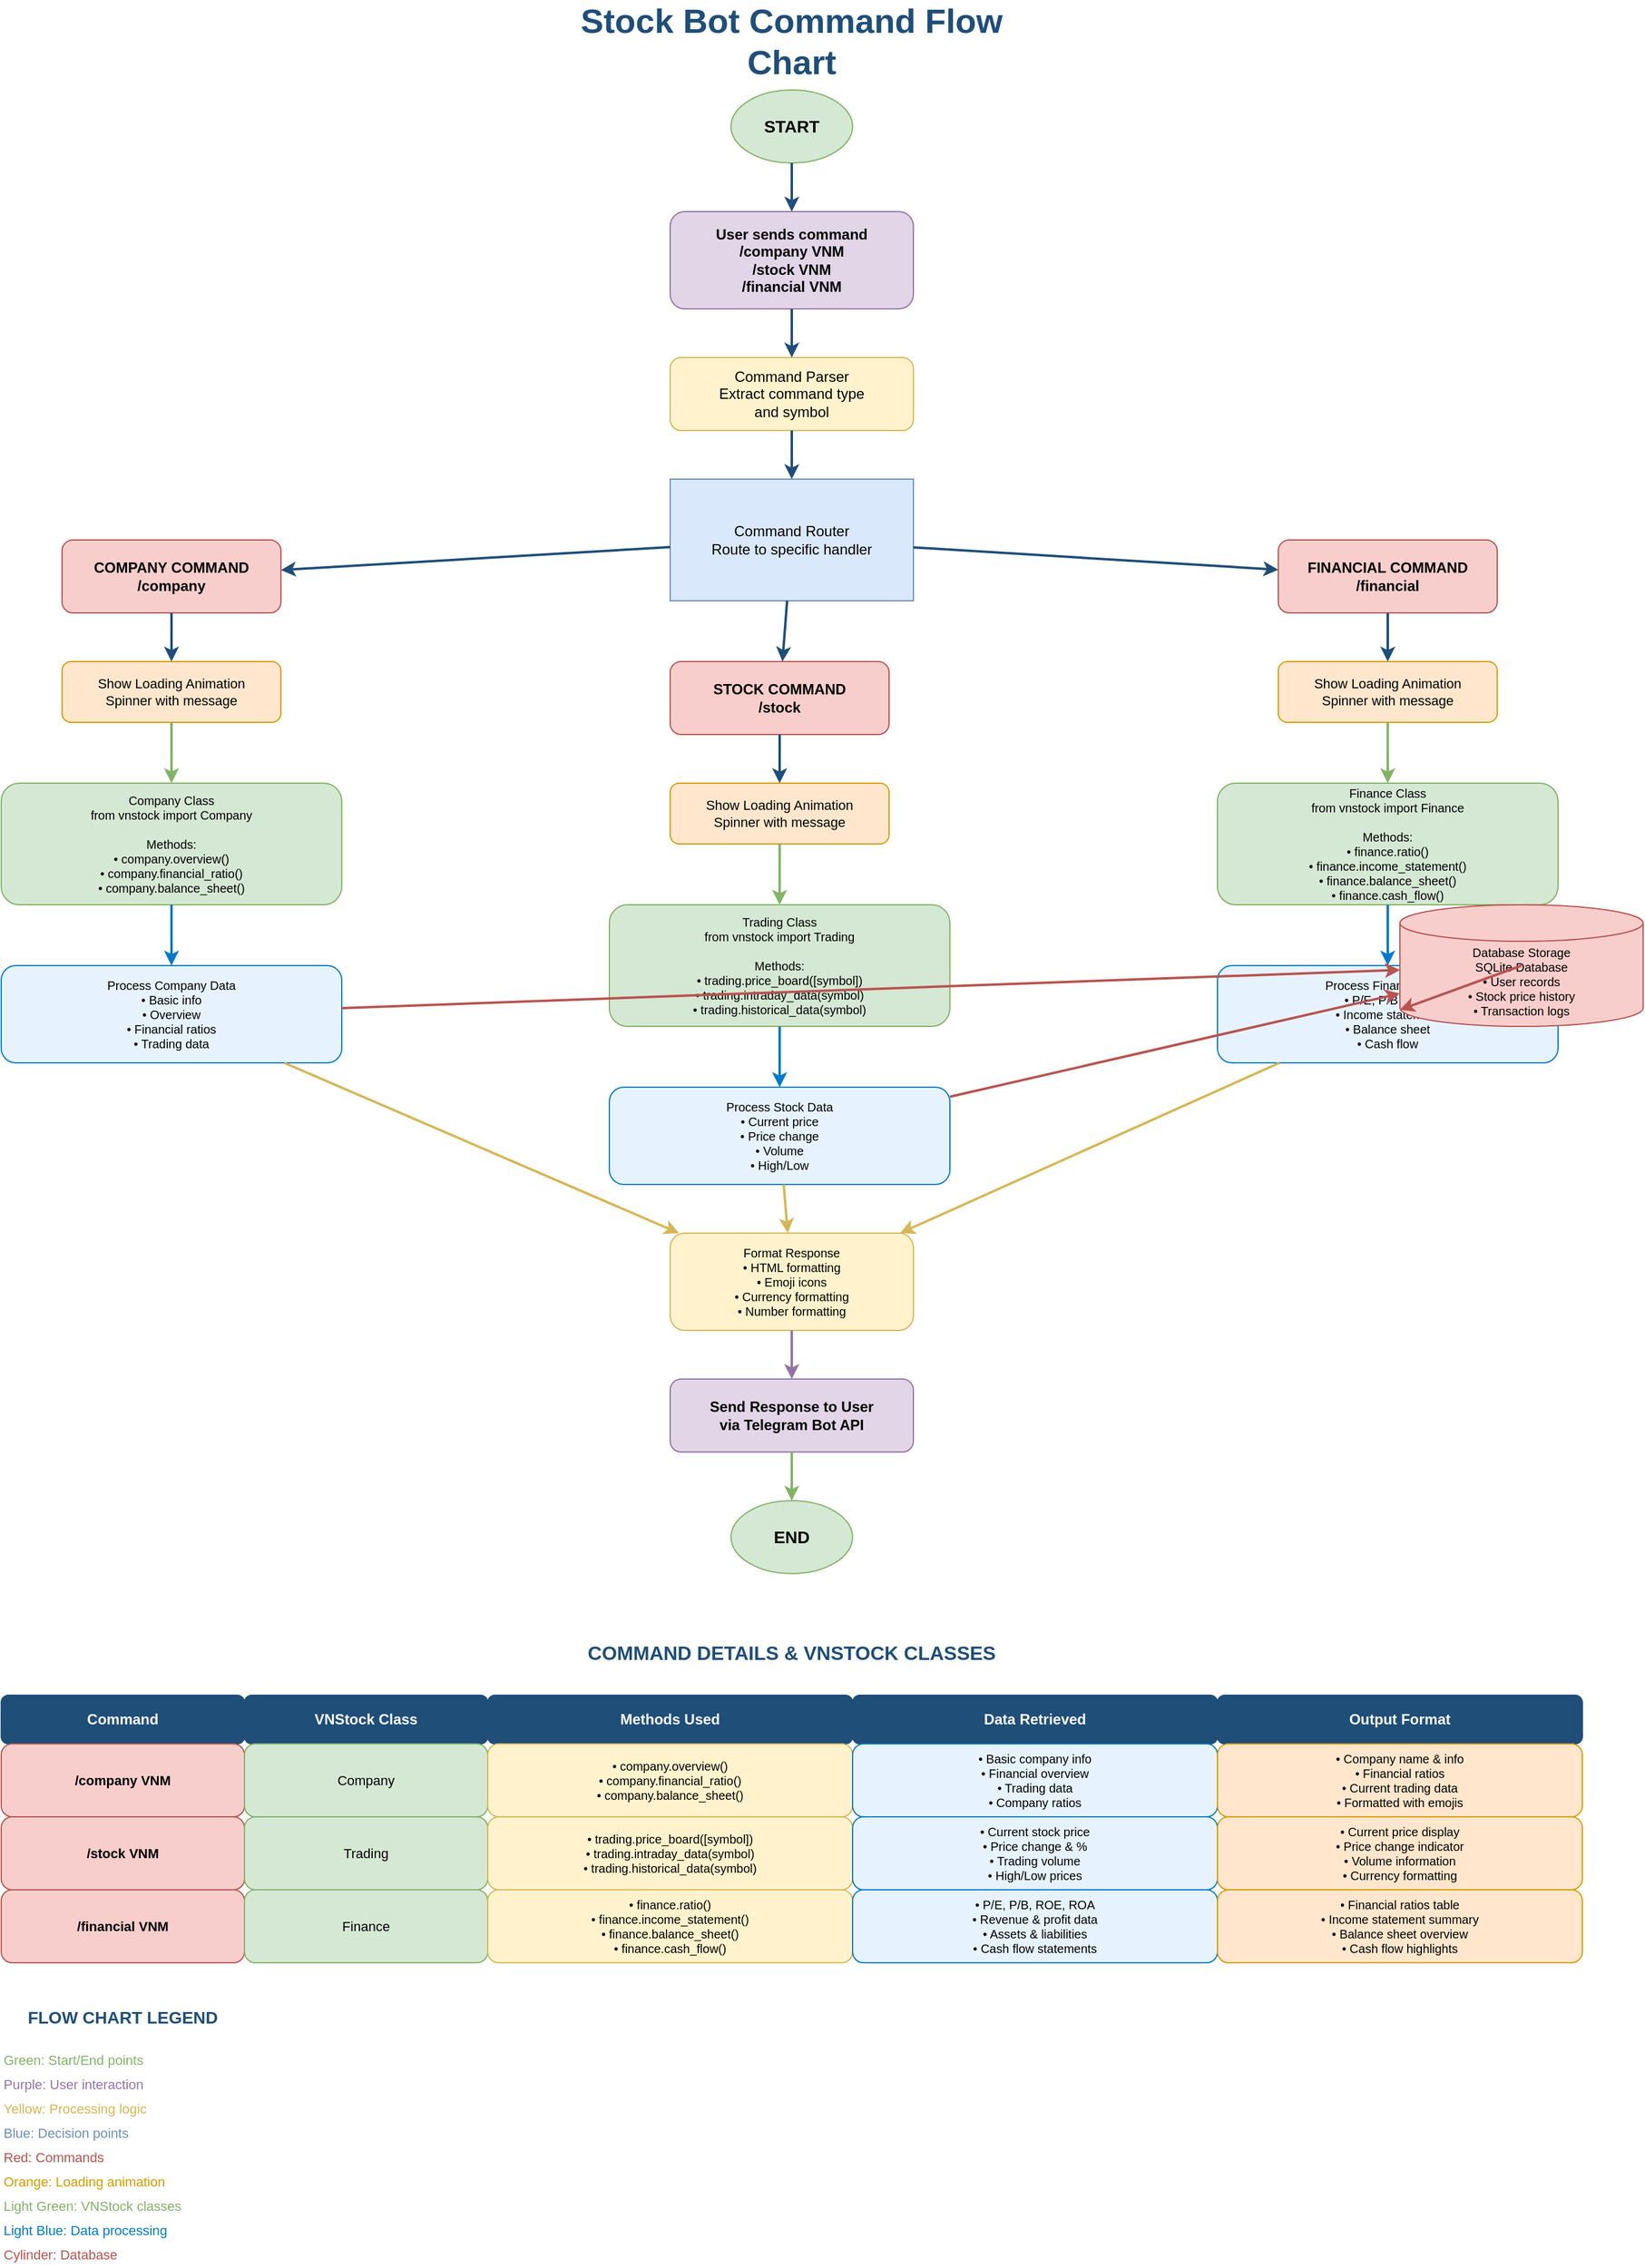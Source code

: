 <mxfile version="28.0.4">
  <diagram name="Stock Bot Flow Chart" id="stock-bot-flowchart">
    <mxGraphModel dx="1306" dy="933" grid="1" gridSize="10" guides="1" tooltips="1" connect="1" arrows="1" fold="1" page="1" pageScale="1" pageWidth="1400" pageHeight="1000" math="0" shadow="0">
      <root>
        <mxCell id="0" />
        <mxCell id="1" parent="0" />
        <mxCell id="title" value="Stock Bot Command Flow Chart" style="text;html=1;strokeColor=none;fillColor=none;align=center;verticalAlign=middle;whiteSpace=wrap;rounded=0;fontSize=28;fontStyle=1;fontColor=#1f4e79;" parent="1" vertex="1">
          <mxGeometry x="500" y="20" width="400" height="40" as="geometry" />
        </mxCell>
        <mxCell id="start" value="START" style="ellipse;whiteSpace=wrap;html=1;fillColor=#d5e8d4;strokeColor=#82b366;fontSize=14;fontStyle=1;" parent="1" vertex="1">
          <mxGeometry x="650" y="80" width="100" height="60" as="geometry" />
        </mxCell>
        <mxCell id="user-input" value="User sends command&#xa;/company VNM&#xa;/stock VNM&#xa;/financial VNM" style="rounded=1;whiteSpace=wrap;html=1;fillColor=#e1d5e7;strokeColor=#9673a6;fontSize=12;fontStyle=1;" parent="1" vertex="1">
          <mxGeometry x="600" y="180" width="200" height="80" as="geometry" />
        </mxCell>
        <mxCell id="command-parser" value="Command Parser&#xa;Extract command type&#xa;and symbol" style="rounded=1;whiteSpace=wrap;html=1;fillColor=#fff2cc;strokeColor=#d6b656;fontSize=12;" parent="1" vertex="1">
          <mxGeometry x="600" y="300" width="200" height="60" as="geometry" />
        </mxCell>
        <mxCell id="command-router" value="Command Router&#xa;Route to specific handler" style="diamond;whiteSpace=wrap;html=1;fillColor=#dae8fc;strokeColor=#6c8ebf;fontSize=12;" parent="1" vertex="1">
          <mxGeometry x="600" y="400" width="200" height="100" as="geometry" />
        </mxCell>
        <mxCell id="company-command" value="COMPANY COMMAND&#xa;/company &lt;symbol&gt;" style="rounded=1;whiteSpace=wrap;html=1;fillColor=#f8cecc;strokeColor=#b85450;fontSize=12;fontStyle=1;" parent="1" vertex="1">
          <mxGeometry x="100" y="450" width="180" height="60" as="geometry" />
        </mxCell>
        <mxCell id="stock-command" value="STOCK COMMAND&#xa;/stock &lt;symbol&gt;" style="rounded=1;whiteSpace=wrap;html=1;fillColor=#f8cecc;strokeColor=#b85450;fontSize=12;fontStyle=1;" parent="1" vertex="1">
          <mxGeometry x="600" y="550" width="180" height="60" as="geometry" />
        </mxCell>
        <mxCell id="financial-command" value="FINANCIAL COMMAND&#xa;/financial &lt;symbol&gt;" style="rounded=1;whiteSpace=wrap;html=1;fillColor=#f8cecc;strokeColor=#b85450;fontSize=12;fontStyle=1;" parent="1" vertex="1">
          <mxGeometry x="1100" y="450" width="180" height="60" as="geometry" />
        </mxCell>
        <mxCell id="loading-start" value="Show Loading Animation&#xa;Spinner with message" style="rounded=1;whiteSpace=wrap;html=1;fillColor=#ffe6cc;strokeColor=#d79b00;fontSize=11;" parent="1" vertex="1">
          <mxGeometry x="100" y="550" width="180" height="50" as="geometry" />
        </mxCell>
        <mxCell id="loading-start2" value="Show Loading Animation&#xa;Spinner with message" style="rounded=1;whiteSpace=wrap;html=1;fillColor=#ffe6cc;strokeColor=#d79b00;fontSize=11;" parent="1" vertex="1">
          <mxGeometry x="600" y="650" width="180" height="50" as="geometry" />
        </mxCell>
        <mxCell id="loading-start3" value="Show Loading Animation&#xa;Spinner with message" style="rounded=1;whiteSpace=wrap;html=1;fillColor=#ffe6cc;strokeColor=#d79b00;fontSize=11;" parent="1" vertex="1">
          <mxGeometry x="1100" y="550" width="180" height="50" as="geometry" />
        </mxCell>
        <mxCell id="company-class" value="Company Class&#xa;from vnstock import Company&#xa;&#xa;Methods:&#xa;• company.overview()&#xa;• company.financial_ratio()&#xa;• company.balance_sheet()" style="rounded=1;whiteSpace=wrap;html=1;fillColor=#d5e8d4;strokeColor=#82b366;fontSize=10;" parent="1" vertex="1">
          <mxGeometry x="50" y="650" width="280" height="100" as="geometry" />
        </mxCell>
        <mxCell id="trading-class" value="Trading Class&#xa;from vnstock import Trading&#xa;&#xa;Methods:&#xa;• trading.price_board([symbol])&#xa;• trading.intraday_data(symbol)&#xa;• trading.historical_data(symbol)" style="rounded=1;whiteSpace=wrap;html=1;fillColor=#d5e8d4;strokeColor=#82b366;fontSize=10;" parent="1" vertex="1">
          <mxGeometry x="550" y="750" width="280" height="100" as="geometry" />
        </mxCell>
        <mxCell id="finance-class" value="Finance Class&#xa;from vnstock import Finance&#xa;&#xa;Methods:&#xa;• finance.ratio()&#xa;• finance.income_statement()&#xa;• finance.balance_sheet()&#xa;• finance.cash_flow()" style="rounded=1;whiteSpace=wrap;html=1;fillColor=#d5e8d4;strokeColor=#82b366;fontSize=10;" parent="1" vertex="1">
          <mxGeometry x="1050" y="650" width="280" height="100" as="geometry" />
        </mxCell>
        <mxCell id="company-process" value="Process Company Data&#xa;• Basic info&#xa;• Overview&#xa;• Financial ratios&#xa;• Trading data" style="rounded=1;whiteSpace=wrap;html=1;fillColor=#e6f3ff;strokeColor=#007acc;fontSize=10;" parent="1" vertex="1">
          <mxGeometry x="50" y="800" width="280" height="80" as="geometry" />
        </mxCell>
        <mxCell id="stock-process" value="Process Stock Data&#xa;• Current price&#xa;• Price change&#xa;• Volume&#xa;• High/Low" style="rounded=1;whiteSpace=wrap;html=1;fillColor=#e6f3ff;strokeColor=#007acc;fontSize=10;" parent="1" vertex="1">
          <mxGeometry x="550" y="900" width="280" height="80" as="geometry" />
        </mxCell>
        <mxCell id="financial-process" value="Process Financial Data&#xa;• P/E, P/B ratios&#xa;• Income statement&#xa;• Balance sheet&#xa;• Cash flow" style="rounded=1;whiteSpace=wrap;html=1;fillColor=#e6f3ff;strokeColor=#007acc;fontSize=10;" parent="1" vertex="1">
          <mxGeometry x="1050" y="800" width="280" height="80" as="geometry" />
        </mxCell>
        <mxCell id="db-storage" value="Database Storage&#xa;SQLite Database&#xa;• User records&#xa;• Stock price history&#xa;• Transaction logs" style="shape=cylinder3;whiteSpace=wrap;html=1;boundedLbl=1;backgroundOutline=1;size=15;fillColor=#f8cecc;strokeColor=#b85450;fontSize=10;" parent="1" vertex="1">
          <mxGeometry x="1200" y="750" width="200" height="100" as="geometry" />
        </mxCell>
        <mxCell id="format-response" value="Format Response&#xa;• HTML formatting&#xa;• Emoji icons&#xa;• Currency formatting&#xa;• Number formatting" style="rounded=1;whiteSpace=wrap;html=1;fillColor=#fff2cc;strokeColor=#d6b656;fontSize=10;" parent="1" vertex="1">
          <mxGeometry x="600" y="1020" width="200" height="80" as="geometry" />
        </mxCell>
        <mxCell id="send-response" value="Send Response to User&#xa;via Telegram Bot API" style="rounded=1;whiteSpace=wrap;html=1;fillColor=#e1d5e7;strokeColor=#9673a6;fontSize=12;fontStyle=1;" parent="1" vertex="1">
          <mxGeometry x="600" y="1140" width="200" height="60" as="geometry" />
        </mxCell>
        <mxCell id="end" value="END" style="ellipse;whiteSpace=wrap;html=1;fillColor=#d5e8d4;strokeColor=#82b366;fontSize=14;fontStyle=1;" parent="1" vertex="1">
          <mxGeometry x="650" y="1240" width="100" height="60" as="geometry" />
        </mxCell>
        <mxCell id="arrow1" value="" style="endArrow=classic;html=1;rounded=0;strokeWidth=2;strokeColor=#1f4e79;" parent="1" source="start" target="user-input" edge="1">
          <mxGeometry width="50" height="50" relative="1" as="geometry">
            <mxPoint x="700" y="140" as="sourcePoint" />
            <mxPoint x="700" y="180" as="targetPoint" />
          </mxGeometry>
        </mxCell>
        <mxCell id="arrow2" value="" style="endArrow=classic;html=1;rounded=0;strokeWidth=2;strokeColor=#1f4e79;" parent="1" source="user-input" target="command-parser" edge="1">
          <mxGeometry width="50" height="50" relative="1" as="geometry">
            <mxPoint x="700" y="260" as="sourcePoint" />
            <mxPoint x="700" y="300" as="targetPoint" />
          </mxGeometry>
        </mxCell>
        <mxCell id="arrow3" value="" style="endArrow=classic;html=1;rounded=0;strokeWidth=2;strokeColor=#1f4e79;" parent="1" source="command-parser" target="command-router" edge="1">
          <mxGeometry width="50" height="50" relative="1" as="geometry">
            <mxPoint x="700" y="360" as="sourcePoint" />
            <mxPoint x="700" y="400" as="targetPoint" />
          </mxGeometry>
        </mxCell>
        <mxCell id="arrow4" value="" style="endArrow=classic;html=1;rounded=0;strokeWidth=2;strokeColor=#1f4e79;" parent="1" source="command-router" target="company-command" edge="1">
          <mxGeometry width="50" height="50" relative="1" as="geometry">
            <mxPoint x="600" y="450" as="sourcePoint" />
            <mxPoint x="280" y="480" as="targetPoint" />
          </mxGeometry>
        </mxCell>
        <mxCell id="arrow5" value="" style="endArrow=classic;html=1;rounded=0;strokeWidth=2;strokeColor=#1f4e79;" parent="1" source="command-router" target="stock-command" edge="1">
          <mxGeometry width="50" height="50" relative="1" as="geometry">
            <mxPoint x="700" y="500" as="sourcePoint" />
            <mxPoint x="690" y="550" as="targetPoint" />
          </mxGeometry>
        </mxCell>
        <mxCell id="arrow6" value="" style="endArrow=classic;html=1;rounded=0;strokeWidth=2;strokeColor=#1f4e79;" parent="1" source="command-router" target="financial-command" edge="1">
          <mxGeometry width="50" height="50" relative="1" as="geometry">
            <mxPoint x="800" y="450" as="sourcePoint" />
            <mxPoint x="1100" y="480" as="targetPoint" />
          </mxGeometry>
        </mxCell>
        <mxCell id="arrow7" value="" style="endArrow=classic;html=1;rounded=0;strokeWidth=2;strokeColor=#1f4e79;" parent="1" source="company-command" target="loading-start" edge="1">
          <mxGeometry width="50" height="50" relative="1" as="geometry">
            <mxPoint x="190" y="510" as="sourcePoint" />
            <mxPoint x="190" y="550" as="targetPoint" />
          </mxGeometry>
        </mxCell>
        <mxCell id="arrow8" value="" style="endArrow=classic;html=1;rounded=0;strokeWidth=2;strokeColor=#1f4e79;" parent="1" source="stock-command" target="loading-start2" edge="1">
          <mxGeometry width="50" height="50" relative="1" as="geometry">
            <mxPoint x="690" y="610" as="sourcePoint" />
            <mxPoint x="690" y="650" as="targetPoint" />
          </mxGeometry>
        </mxCell>
        <mxCell id="arrow9" value="" style="endArrow=classic;html=1;rounded=0;strokeWidth=2;strokeColor=#1f4e79;" parent="1" source="financial-command" target="loading-start3" edge="1">
          <mxGeometry width="50" height="50" relative="1" as="geometry">
            <mxPoint x="1190" y="510" as="sourcePoint" />
            <mxPoint x="1190" y="550" as="targetPoint" />
          </mxGeometry>
        </mxCell>
        <mxCell id="arrow10" value="" style="endArrow=classic;html=1;rounded=0;strokeWidth=2;strokeColor=#82b366;" parent="1" source="loading-start" target="company-class" edge="1">
          <mxGeometry width="50" height="50" relative="1" as="geometry">
            <mxPoint x="190" y="600" as="sourcePoint" />
            <mxPoint x="190" y="650" as="targetPoint" />
          </mxGeometry>
        </mxCell>
        <mxCell id="arrow11" value="" style="endArrow=classic;html=1;rounded=0;strokeWidth=2;strokeColor=#82b366;" parent="1" source="loading-start2" target="trading-class" edge="1">
          <mxGeometry width="50" height="50" relative="1" as="geometry">
            <mxPoint x="690" y="700" as="sourcePoint" />
            <mxPoint x="690" y="750" as="targetPoint" />
          </mxGeometry>
        </mxCell>
        <mxCell id="arrow12" value="" style="endArrow=classic;html=1;rounded=0;strokeWidth=2;strokeColor=#82b366;" parent="1" source="loading-start3" target="finance-class" edge="1">
          <mxGeometry width="50" height="50" relative="1" as="geometry">
            <mxPoint x="1190" y="600" as="sourcePoint" />
            <mxPoint x="1190" y="650" as="targetPoint" />
          </mxGeometry>
        </mxCell>
        <mxCell id="arrow13" value="" style="endArrow=classic;html=1;rounded=0;strokeWidth=2;strokeColor=#007acc;" parent="1" source="company-class" target="company-process" edge="1">
          <mxGeometry width="50" height="50" relative="1" as="geometry">
            <mxPoint x="190" y="750" as="sourcePoint" />
            <mxPoint x="190" y="800" as="targetPoint" />
          </mxGeometry>
        </mxCell>
        <mxCell id="arrow14" value="" style="endArrow=classic;html=1;rounded=0;strokeWidth=2;strokeColor=#007acc;" parent="1" source="trading-class" target="stock-process" edge="1">
          <mxGeometry width="50" height="50" relative="1" as="geometry">
            <mxPoint x="690" y="850" as="sourcePoint" />
            <mxPoint x="690" y="900" as="targetPoint" />
          </mxGeometry>
        </mxCell>
        <mxCell id="arrow15" value="" style="endArrow=classic;html=1;rounded=0;strokeWidth=2;strokeColor=#007acc;" parent="1" source="finance-class" target="financial-process" edge="1">
          <mxGeometry width="50" height="50" relative="1" as="geometry">
            <mxPoint x="1190" y="750" as="sourcePoint" />
            <mxPoint x="1190" y="800" as="targetPoint" />
          </mxGeometry>
        </mxCell>
        <mxCell id="arrow16" value="" style="endArrow=classic;html=1;rounded=0;strokeWidth=2;strokeColor=#b85450;" parent="1" source="company-process" target="db-storage" edge="1">
          <mxGeometry width="50" height="50" relative="1" as="geometry">
            <mxPoint x="330" y="840" as="sourcePoint" />
            <mxPoint x="1200" y="800" as="targetPoint" />
          </mxGeometry>
        </mxCell>
        <mxCell id="arrow17" value="" style="endArrow=classic;html=1;rounded=0;strokeWidth=2;strokeColor=#b85450;" parent="1" source="stock-process" target="db-storage" edge="1">
          <mxGeometry width="50" height="50" relative="1" as="geometry">
            <mxPoint x="830" y="940" as="sourcePoint" />
            <mxPoint x="1200" y="800" as="targetPoint" />
          </mxGeometry>
        </mxCell>
        <mxCell id="arrow18" value="" style="endArrow=classic;html=1;rounded=0;strokeWidth=2;strokeColor=#b85450;" parent="1" source="financial-process" target="db-storage" edge="1">
          <mxGeometry width="50" height="50" relative="1" as="geometry">
            <mxPoint x="1330" y="840" as="sourcePoint" />
            <mxPoint x="1300" y="800" as="targetPoint" />
          </mxGeometry>
        </mxCell>
        <mxCell id="arrow19" value="" style="endArrow=classic;html=1;rounded=0;strokeWidth=2;strokeColor=#d6b656;" parent="1" source="company-process" target="format-response" edge="1">
          <mxGeometry width="50" height="50" relative="1" as="geometry">
            <mxPoint x="330" y="840" as="sourcePoint" />
            <mxPoint x="600" y="1020" as="targetPoint" />
          </mxGeometry>
        </mxCell>
        <mxCell id="arrow20" value="" style="endArrow=classic;html=1;rounded=0;strokeWidth=2;strokeColor=#d6b656;" parent="1" source="stock-process" target="format-response" edge="1">
          <mxGeometry width="50" height="50" relative="1" as="geometry">
            <mxPoint x="830" y="940" as="sourcePoint" />
            <mxPoint x="700" y="1020" as="targetPoint" />
          </mxGeometry>
        </mxCell>
        <mxCell id="arrow21" value="" style="endArrow=classic;html=1;rounded=0;strokeWidth=2;strokeColor=#d6b656;" parent="1" source="financial-process" target="format-response" edge="1">
          <mxGeometry width="50" height="50" relative="1" as="geometry">
            <mxPoint x="1330" y="840" as="sourcePoint" />
            <mxPoint x="800" y="1020" as="targetPoint" />
          </mxGeometry>
        </mxCell>
        <mxCell id="arrow22" value="" style="endArrow=classic;html=1;rounded=0;strokeWidth=2;strokeColor=#9673a6;" parent="1" source="format-response" target="send-response" edge="1">
          <mxGeometry width="50" height="50" relative="1" as="geometry">
            <mxPoint x="700" y="1100" as="sourcePoint" />
            <mxPoint x="700" y="1140" as="targetPoint" />
          </mxGeometry>
        </mxCell>
        <mxCell id="arrow23" value="" style="endArrow=classic;html=1;rounded=0;strokeWidth=2;strokeColor=#82b366;" parent="1" source="send-response" target="end" edge="1">
          <mxGeometry width="50" height="50" relative="1" as="geometry">
            <mxPoint x="700" y="1200" as="sourcePoint" />
            <mxPoint x="700" y="1240" as="targetPoint" />
          </mxGeometry>
        </mxCell>
        <mxCell id="table-title" value="COMMAND DETAILS &amp; VNSTOCK CLASSES" style="text;html=1;strokeColor=none;fillColor=none;align=center;verticalAlign=middle;whiteSpace=wrap;rounded=0;fontSize=16;fontStyle=1;fontColor=#1f4e79;" parent="1" vertex="1">
          <mxGeometry x="50" y="1350" width="1300" height="30" as="geometry" />
        </mxCell>
        <mxCell id="header1" value="Command" style="rounded=1;whiteSpace=wrap;html=1;fillColor=#1f4e79;strokeColor=#1f4e79;fontColor=#ffffff;fontSize=12;fontStyle=1;" parent="1" vertex="1">
          <mxGeometry x="50" y="1400" width="200" height="40" as="geometry" />
        </mxCell>
        <mxCell id="header2" value="VNStock Class" style="rounded=1;whiteSpace=wrap;html=1;fillColor=#1f4e79;strokeColor=#1f4e79;fontColor=#ffffff;fontSize=12;fontStyle=1;" parent="1" vertex="1">
          <mxGeometry x="250" y="1400" width="200" height="40" as="geometry" />
        </mxCell>
        <mxCell id="header3" value="Methods Used" style="rounded=1;whiteSpace=wrap;html=1;fillColor=#1f4e79;strokeColor=#1f4e79;fontColor=#ffffff;fontSize=12;fontStyle=1;" parent="1" vertex="1">
          <mxGeometry x="450" y="1400" width="300" height="40" as="geometry" />
        </mxCell>
        <mxCell id="header4" value="Data Retrieved" style="rounded=1;whiteSpace=wrap;html=1;fillColor=#1f4e79;strokeColor=#1f4e79;fontColor=#ffffff;fontSize=12;fontStyle=1;" parent="1" vertex="1">
          <mxGeometry x="750" y="1400" width="300" height="40" as="geometry" />
        </mxCell>
        <mxCell id="header5" value="Output Format" style="rounded=1;whiteSpace=wrap;html=1;fillColor=#1f4e79;strokeColor=#1f4e79;fontColor=#ffffff;fontSize=12;fontStyle=1;" parent="1" vertex="1">
          <mxGeometry x="1050" y="1400" width="300" height="40" as="geometry" />
        </mxCell>
        <mxCell id="company-row1" value="/company VNM" style="rounded=1;whiteSpace=wrap;html=1;fillColor=#f8cecc;strokeColor=#b85450;fontSize=11;fontStyle=1;" parent="1" vertex="1">
          <mxGeometry x="50" y="1440" width="200" height="60" as="geometry" />
        </mxCell>
        <mxCell id="company-row2" value="Company" style="rounded=1;whiteSpace=wrap;html=1;fillColor=#d5e8d4;strokeColor=#82b366;fontSize=11;" parent="1" vertex="1">
          <mxGeometry x="250" y="1440" width="200" height="60" as="geometry" />
        </mxCell>
        <mxCell id="company-row3" value="• company.overview()&#xa;• company.financial_ratio()&#xa;• company.balance_sheet()" style="rounded=1;whiteSpace=wrap;html=1;fillColor=#fff2cc;strokeColor=#d6b656;fontSize=10;" parent="1" vertex="1">
          <mxGeometry x="450" y="1440" width="300" height="60" as="geometry" />
        </mxCell>
        <mxCell id="company-row4" value="• Basic company info&#xa;• Financial overview&#xa;• Trading data&#xa;• Company ratios" style="rounded=1;whiteSpace=wrap;html=1;fillColor=#e6f3ff;strokeColor=#007acc;fontSize=10;" parent="1" vertex="1">
          <mxGeometry x="750" y="1440" width="300" height="60" as="geometry" />
        </mxCell>
        <mxCell id="company-row5" value="• Company name &amp; info&#xa;• Financial ratios&#xa;• Current trading data&#xa;• Formatted with emojis" style="rounded=1;whiteSpace=wrap;html=1;fillColor=#ffe6cc;strokeColor=#d79b00;fontSize=10;" parent="1" vertex="1">
          <mxGeometry x="1050" y="1440" width="300" height="60" as="geometry" />
        </mxCell>
        <mxCell id="stock-row1" value="/stock VNM" style="rounded=1;whiteSpace=wrap;html=1;fillColor=#f8cecc;strokeColor=#b85450;fontSize=11;fontStyle=1;" parent="1" vertex="1">
          <mxGeometry x="50" y="1500" width="200" height="60" as="geometry" />
        </mxCell>
        <mxCell id="stock-row2" value="Trading" style="rounded=1;whiteSpace=wrap;html=1;fillColor=#d5e8d4;strokeColor=#82b366;fontSize=11;" parent="1" vertex="1">
          <mxGeometry x="250" y="1500" width="200" height="60" as="geometry" />
        </mxCell>
        <mxCell id="stock-row3" value="• trading.price_board([symbol])&#xa;• trading.intraday_data(symbol)&#xa;• trading.historical_data(symbol)" style="rounded=1;whiteSpace=wrap;html=1;fillColor=#fff2cc;strokeColor=#d6b656;fontSize=10;" parent="1" vertex="1">
          <mxGeometry x="450" y="1500" width="300" height="60" as="geometry" />
        </mxCell>
        <mxCell id="stock-row4" value="• Current stock price&#xa;• Price change &amp; %&#xa;• Trading volume&#xa;• High/Low prices" style="rounded=1;whiteSpace=wrap;html=1;fillColor=#e6f3ff;strokeColor=#007acc;fontSize=10;" parent="1" vertex="1">
          <mxGeometry x="750" y="1500" width="300" height="60" as="geometry" />
        </mxCell>
        <mxCell id="stock-row5" value="• Current price display&#xa;• Price change indicator&#xa;• Volume information&#xa;• Currency formatting" style="rounded=1;whiteSpace=wrap;html=1;fillColor=#ffe6cc;strokeColor=#d79b00;fontSize=10;" parent="1" vertex="1">
          <mxGeometry x="1050" y="1500" width="300" height="60" as="geometry" />
        </mxCell>
        <mxCell id="financial-row1" value="/financial VNM" style="rounded=1;whiteSpace=wrap;html=1;fillColor=#f8cecc;strokeColor=#b85450;fontSize=11;fontStyle=1;" parent="1" vertex="1">
          <mxGeometry x="50" y="1560" width="200" height="60" as="geometry" />
        </mxCell>
        <mxCell id="financial-row2" value="Finance" style="rounded=1;whiteSpace=wrap;html=1;fillColor=#d5e8d4;strokeColor=#82b366;fontSize=11;" parent="1" vertex="1">
          <mxGeometry x="250" y="1560" width="200" height="60" as="geometry" />
        </mxCell>
        <mxCell id="financial-row3" value="• finance.ratio()&#xa;• finance.income_statement()&#xa;• finance.balance_sheet()&#xa;• finance.cash_flow()" style="rounded=1;whiteSpace=wrap;html=1;fillColor=#fff2cc;strokeColor=#d6b656;fontSize=10;" parent="1" vertex="1">
          <mxGeometry x="450" y="1560" width="300" height="60" as="geometry" />
        </mxCell>
        <mxCell id="financial-row4" value="• P/E, P/B, ROE, ROA&#xa;• Revenue &amp; profit data&#xa;• Assets &amp; liabilities&#xa;• Cash flow statements" style="rounded=1;whiteSpace=wrap;html=1;fillColor=#e6f3ff;strokeColor=#007acc;fontSize=10;" parent="1" vertex="1">
          <mxGeometry x="750" y="1560" width="300" height="60" as="geometry" />
        </mxCell>
        <mxCell id="financial-row5" value="• Financial ratios table&#xa;• Income statement summary&#xa;• Balance sheet overview&#xa;• Cash flow highlights" style="rounded=1;whiteSpace=wrap;html=1;fillColor=#ffe6cc;strokeColor=#d79b00;fontSize=10;" parent="1" vertex="1">
          <mxGeometry x="1050" y="1560" width="300" height="60" as="geometry" />
        </mxCell>
        <mxCell id="legend-title" value="FLOW CHART LEGEND" style="text;html=1;strokeColor=none;fillColor=none;align=center;verticalAlign=middle;whiteSpace=wrap;rounded=0;fontSize=14;fontStyle=1;fontColor=#1f4e79;" parent="1" vertex="1">
          <mxGeometry x="50" y="1650" width="200" height="30" as="geometry" />
        </mxCell>
        <mxCell id="legend1" value="Green: Start/End points" style="text;html=1;strokeColor=none;fillColor=none;align=left;verticalAlign=middle;whiteSpace=wrap;rounded=0;fontSize=11;fontColor=#82b366;" parent="1" vertex="1">
          <mxGeometry x="50" y="1690" width="150" height="20" as="geometry" />
        </mxCell>
        <mxCell id="legend2" value="Purple: User interaction" style="text;html=1;strokeColor=none;fillColor=none;align=left;verticalAlign=middle;whiteSpace=wrap;rounded=0;fontSize=11;fontColor=#9673a6;" parent="1" vertex="1">
          <mxGeometry x="50" y="1710" width="150" height="20" as="geometry" />
        </mxCell>
        <mxCell id="legend3" value="Yellow: Processing logic" style="text;html=1;strokeColor=none;fillColor=none;align=left;verticalAlign=middle;whiteSpace=wrap;rounded=0;fontSize=11;fontColor=#d6b656;" parent="1" vertex="1">
          <mxGeometry x="50" y="1730" width="150" height="20" as="geometry" />
        </mxCell>
        <mxCell id="legend4" value="Blue: Decision points" style="text;html=1;strokeColor=none;fillColor=none;align=left;verticalAlign=middle;whiteSpace=wrap;rounded=0;fontSize=11;fontColor=#6c8ebf;" parent="1" vertex="1">
          <mxGeometry x="50" y="1750" width="150" height="20" as="geometry" />
        </mxCell>
        <mxCell id="legend5" value="Red: Commands" style="text;html=1;strokeColor=none;fillColor=none;align=left;verticalAlign=middle;whiteSpace=wrap;rounded=0;fontSize=11;fontColor=#b85450;" parent="1" vertex="1">
          <mxGeometry x="50" y="1770" width="150" height="20" as="geometry" />
        </mxCell>
        <mxCell id="legend6" value="Orange: Loading animation" style="text;html=1;strokeColor=none;fillColor=none;align=left;verticalAlign=middle;whiteSpace=wrap;rounded=0;fontSize=11;fontColor=#d79b00;" parent="1" vertex="1">
          <mxGeometry x="50" y="1790" width="150" height="20" as="geometry" />
        </mxCell>
        <mxCell id="legend7" value="Light Green: VNStock classes" style="text;html=1;strokeColor=none;fillColor=none;align=left;verticalAlign=middle;whiteSpace=wrap;rounded=0;fontSize=11;fontColor=#82b366;" parent="1" vertex="1">
          <mxGeometry x="50" y="1810" width="150" height="20" as="geometry" />
        </mxCell>
        <mxCell id="legend8" value="Light Blue: Data processing" style="text;html=1;strokeColor=none;fillColor=none;align=left;verticalAlign=middle;whiteSpace=wrap;rounded=0;fontSize=11;fontColor=#007acc;" parent="1" vertex="1">
          <mxGeometry x="50" y="1830" width="150" height="20" as="geometry" />
        </mxCell>
        <mxCell id="legend9" value="Cylinder: Database" style="text;html=1;strokeColor=none;fillColor=none;align=left;verticalAlign=middle;whiteSpace=wrap;rounded=0;fontSize=11;fontColor=#b85450;" parent="1" vertex="1">
          <mxGeometry x="50" y="1850" width="150" height="20" as="geometry" />
        </mxCell>
      </root>
    </mxGraphModel>
  </diagram>
</mxfile>

